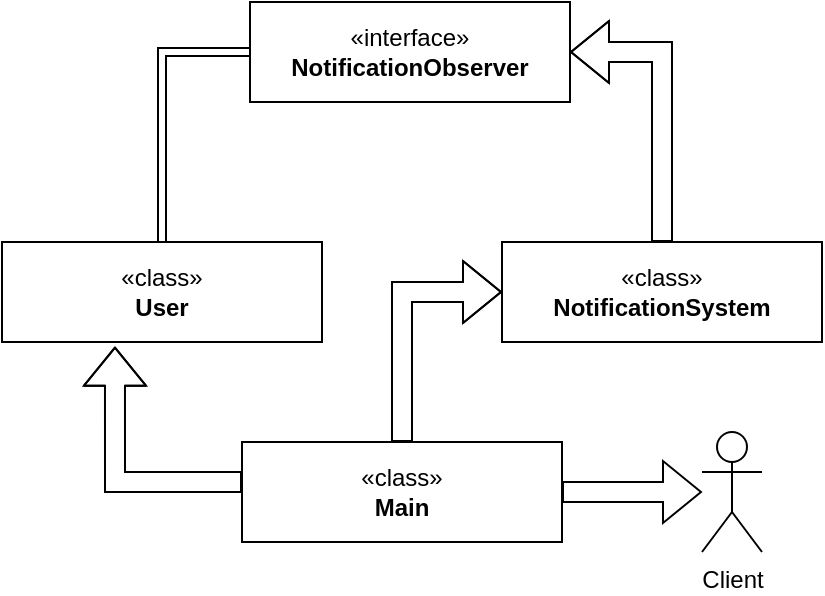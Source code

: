 <mxfile version="21.3.3" type="device">
  <diagram name="Página-1" id="kx07bzynsr2Vl5UddB5h">
    <mxGraphModel dx="778" dy="342" grid="1" gridSize="10" guides="1" tooltips="1" connect="1" arrows="1" fold="1" page="1" pageScale="1" pageWidth="827" pageHeight="1169" math="0" shadow="0">
      <root>
        <mxCell id="0" />
        <mxCell id="1" parent="0" />
        <mxCell id="rY1PE9I_1umJuD0Sh5mE-1" value="«interface»&lt;br&gt;&lt;b&gt;NotificationObserver&lt;/b&gt;" style="html=1;whiteSpace=wrap;" parent="1" vertex="1">
          <mxGeometry x="254" y="10" width="160" height="50" as="geometry" />
        </mxCell>
        <mxCell id="rY1PE9I_1umJuD0Sh5mE-5" style="edgeStyle=orthogonalEdgeStyle;rounded=0;orthogonalLoop=1;jettySize=auto;html=1;entryX=1;entryY=0.5;entryDx=0;entryDy=0;shape=flexArrow;" parent="1" source="rY1PE9I_1umJuD0Sh5mE-2" target="rY1PE9I_1umJuD0Sh5mE-1" edge="1">
          <mxGeometry relative="1" as="geometry" />
        </mxCell>
        <mxCell id="rY1PE9I_1umJuD0Sh5mE-2" value="«class»&lt;br&gt;&lt;b&gt;NotificationSystem&lt;/b&gt;" style="html=1;whiteSpace=wrap;" parent="1" vertex="1">
          <mxGeometry x="380" y="130" width="160" height="50" as="geometry" />
        </mxCell>
        <mxCell id="rY1PE9I_1umJuD0Sh5mE-4" style="edgeStyle=orthogonalEdgeStyle;rounded=0;orthogonalLoop=1;jettySize=auto;html=1;entryX=0;entryY=0.5;entryDx=0;entryDy=0;shape=link;" parent="1" source="rY1PE9I_1umJuD0Sh5mE-3" target="rY1PE9I_1umJuD0Sh5mE-1" edge="1">
          <mxGeometry relative="1" as="geometry" />
        </mxCell>
        <mxCell id="rY1PE9I_1umJuD0Sh5mE-3" value="«class»&lt;br&gt;&lt;b&gt;User&lt;/b&gt;" style="html=1;whiteSpace=wrap;" parent="1" vertex="1">
          <mxGeometry x="130" y="130" width="160" height="50" as="geometry" />
        </mxCell>
        <mxCell id="rY1PE9I_1umJuD0Sh5mE-9" style="edgeStyle=orthogonalEdgeStyle;rounded=0;orthogonalLoop=1;jettySize=auto;html=1;shape=flexArrow;" parent="1" source="rY1PE9I_1umJuD0Sh5mE-7" target="rY1PE9I_1umJuD0Sh5mE-10" edge="1">
          <mxGeometry relative="1" as="geometry">
            <mxPoint x="470" y="255" as="targetPoint" />
          </mxGeometry>
        </mxCell>
        <mxCell id="rY1PE9I_1umJuD0Sh5mE-14" style="edgeStyle=orthogonalEdgeStyle;rounded=0;orthogonalLoop=1;jettySize=auto;html=1;entryX=0.353;entryY=1.047;entryDx=0;entryDy=0;entryPerimeter=0;shape=flexArrow;" parent="1" source="rY1PE9I_1umJuD0Sh5mE-7" target="rY1PE9I_1umJuD0Sh5mE-3" edge="1">
          <mxGeometry relative="1" as="geometry">
            <Array as="points">
              <mxPoint x="187" y="250" />
            </Array>
          </mxGeometry>
        </mxCell>
        <mxCell id="rY1PE9I_1umJuD0Sh5mE-15" style="edgeStyle=orthogonalEdgeStyle;rounded=0;orthogonalLoop=1;jettySize=auto;html=1;entryX=0;entryY=0.5;entryDx=0;entryDy=0;shape=flexArrow;" parent="1" source="rY1PE9I_1umJuD0Sh5mE-7" target="rY1PE9I_1umJuD0Sh5mE-2" edge="1">
          <mxGeometry relative="1" as="geometry" />
        </mxCell>
        <mxCell id="rY1PE9I_1umJuD0Sh5mE-7" value="«class»&lt;br&gt;&lt;b&gt;Main&lt;/b&gt;" style="html=1;whiteSpace=wrap;" parent="1" vertex="1">
          <mxGeometry x="250" y="230" width="160" height="50" as="geometry" />
        </mxCell>
        <mxCell id="rY1PE9I_1umJuD0Sh5mE-10" value="Client" style="shape=umlActor;verticalLabelPosition=bottom;verticalAlign=top;html=1;" parent="1" vertex="1">
          <mxGeometry x="480" y="225" width="30" height="60" as="geometry" />
        </mxCell>
      </root>
    </mxGraphModel>
  </diagram>
</mxfile>
